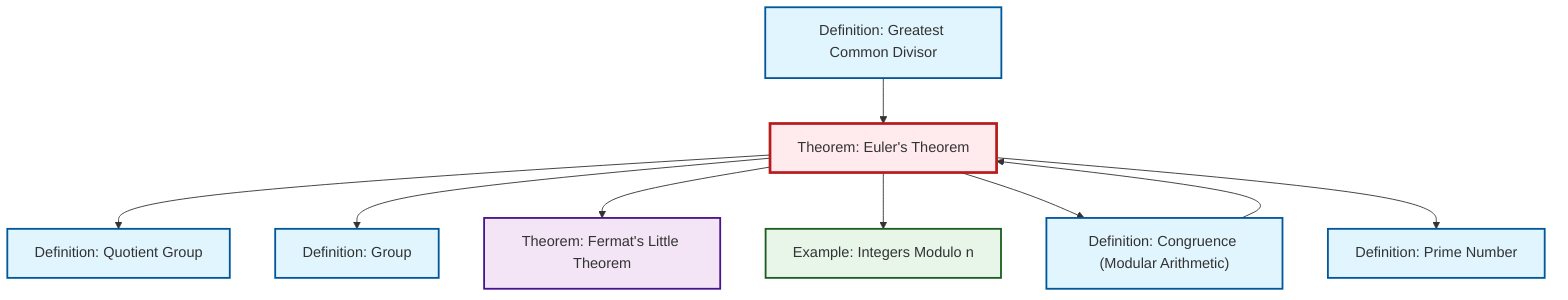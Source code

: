 graph TD
    classDef definition fill:#e1f5fe,stroke:#01579b,stroke-width:2px
    classDef theorem fill:#f3e5f5,stroke:#4a148c,stroke-width:2px
    classDef axiom fill:#fff3e0,stroke:#e65100,stroke-width:2px
    classDef example fill:#e8f5e9,stroke:#1b5e20,stroke-width:2px
    classDef current fill:#ffebee,stroke:#b71c1c,stroke-width:3px
    def-group["Definition: Group"]:::definition
    thm-euler["Theorem: Euler's Theorem"]:::theorem
    ex-quotient-integers-mod-n["Example: Integers Modulo n"]:::example
    def-prime["Definition: Prime Number"]:::definition
    thm-fermat-little["Theorem: Fermat's Little Theorem"]:::theorem
    def-congruence["Definition: Congruence (Modular Arithmetic)"]:::definition
    def-quotient-group["Definition: Quotient Group"]:::definition
    def-gcd["Definition: Greatest Common Divisor"]:::definition
    def-gcd --> thm-euler
    thm-euler --> def-quotient-group
    thm-euler --> def-group
    thm-euler --> thm-fermat-little
    thm-euler --> ex-quotient-integers-mod-n
    def-congruence --> thm-euler
    thm-euler --> def-congruence
    thm-euler --> def-prime
    class thm-euler current